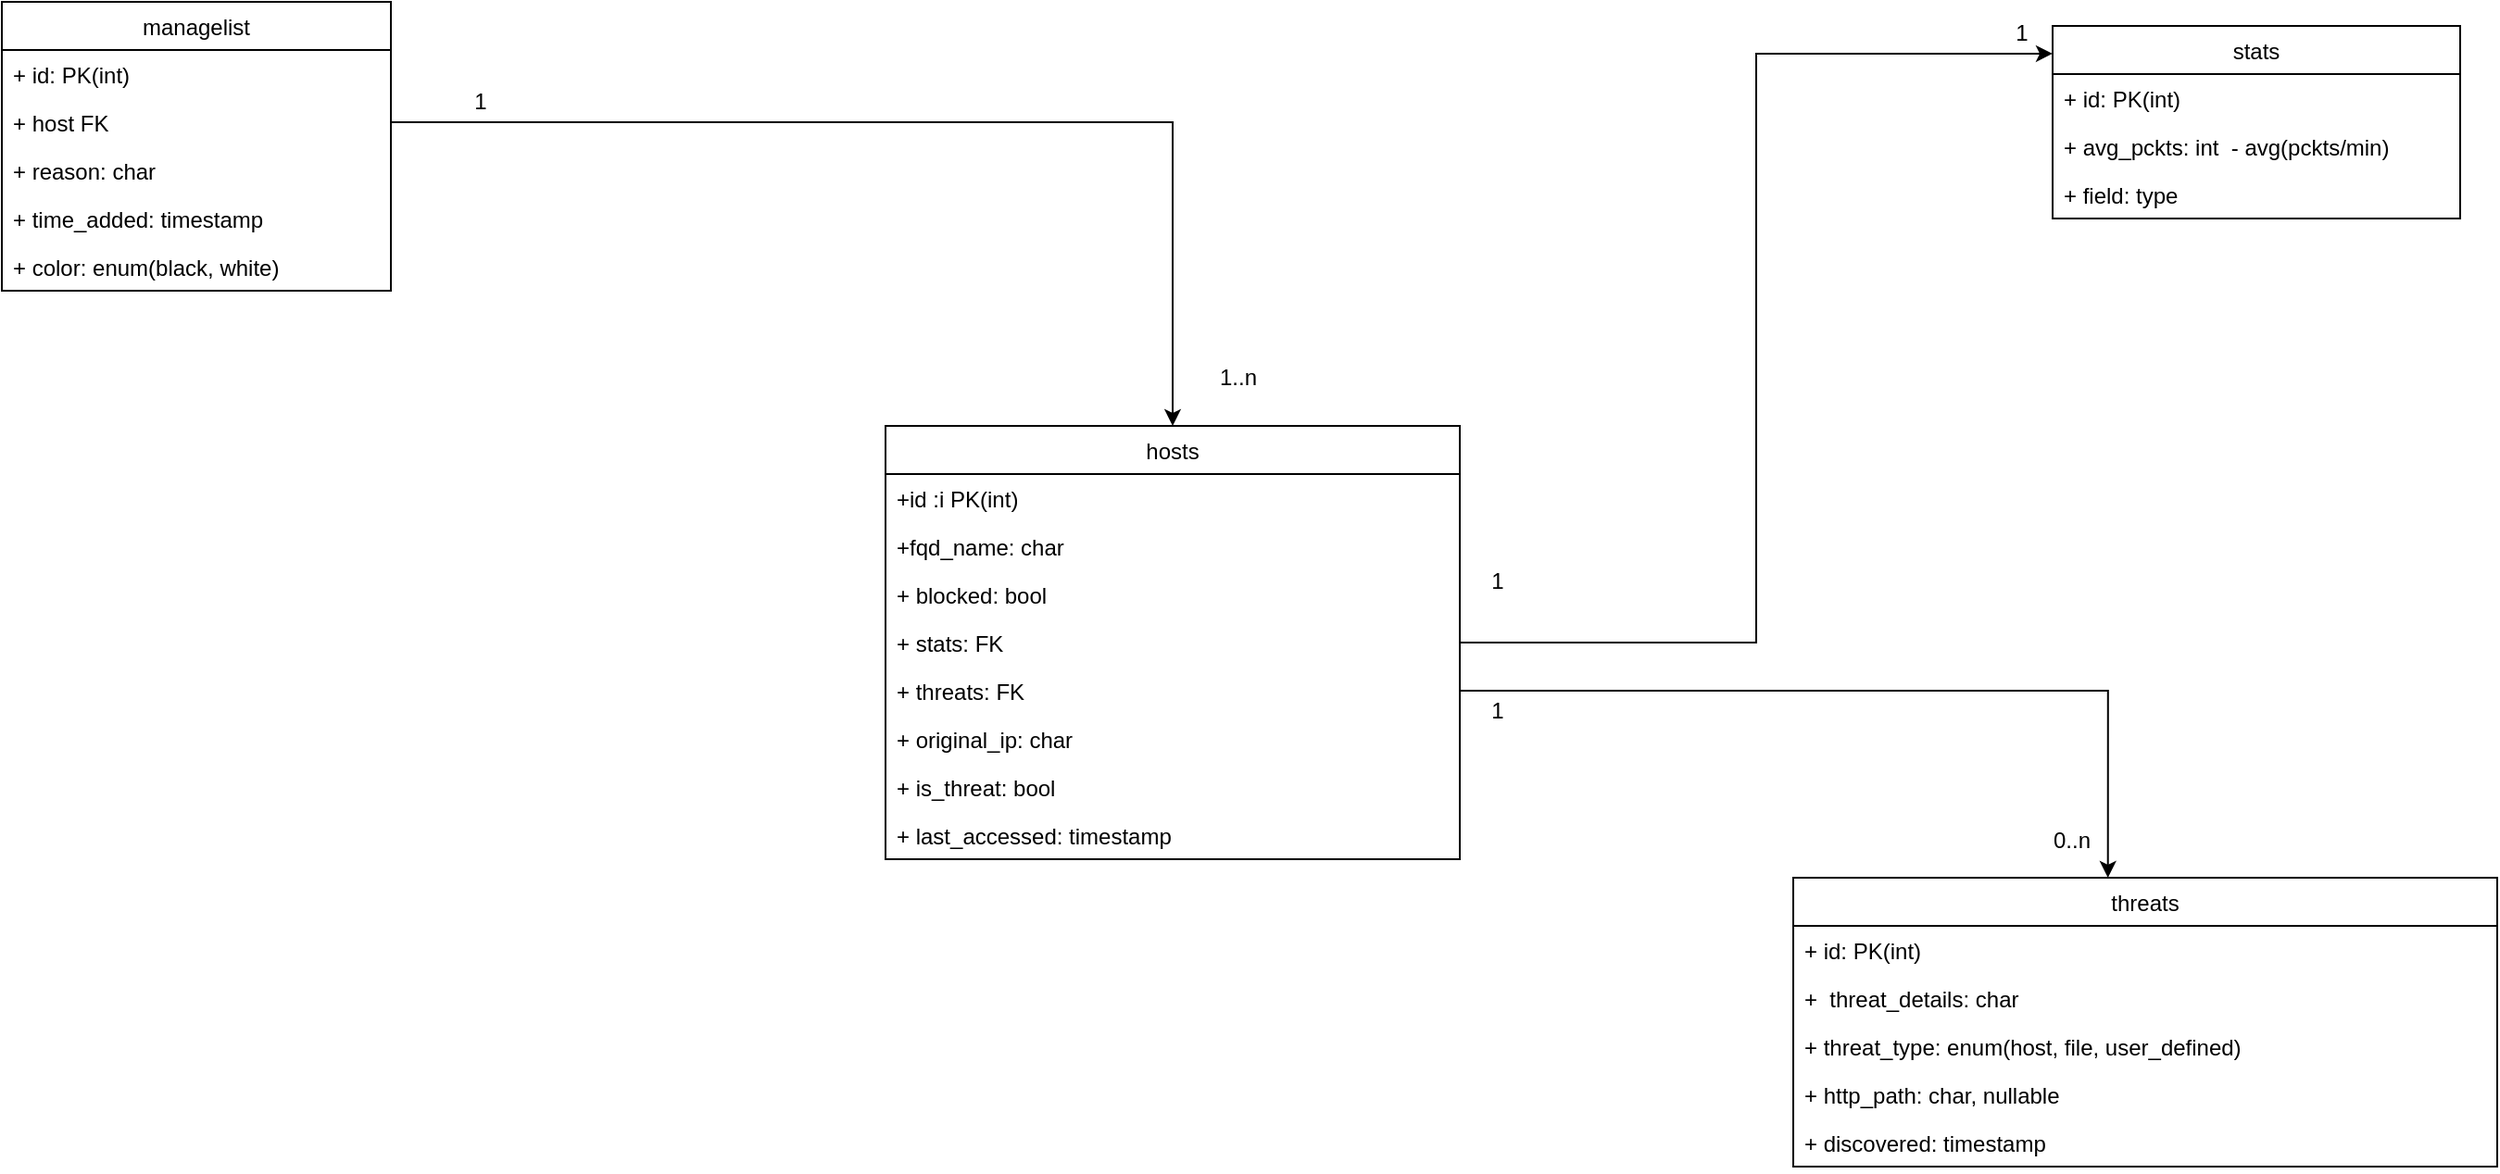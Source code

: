 <mxfile version="12.9.13" type="github">
  <diagram id="MWT13USeeJ6qSKT06YdU" name="Page-1">
    <mxGraphModel dx="2893" dy="1186" grid="1" gridSize="10" guides="1" tooltips="1" connect="1" arrows="1" fold="1" page="1" pageScale="1" pageWidth="827" pageHeight="1169" math="0" shadow="0">
      <root>
        <mxCell id="0" />
        <mxCell id="1" parent="0" />
        <mxCell id="zvz1MEoS4zydRPjngAiB-15" value="threats" style="swimlane;fontStyle=0;childLayout=stackLayout;horizontal=1;startSize=26;fillColor=none;horizontalStack=0;resizeParent=1;resizeParentMax=0;resizeLast=0;collapsible=1;marginBottom=0;" vertex="1" parent="1">
          <mxGeometry x="140" y="500" width="380" height="156" as="geometry" />
        </mxCell>
        <mxCell id="zvz1MEoS4zydRPjngAiB-16" value="+ id: PK(int)" style="text;strokeColor=none;fillColor=none;align=left;verticalAlign=top;spacingLeft=4;spacingRight=4;overflow=hidden;rotatable=0;points=[[0,0.5],[1,0.5]];portConstraint=eastwest;" vertex="1" parent="zvz1MEoS4zydRPjngAiB-15">
          <mxGeometry y="26" width="380" height="26" as="geometry" />
        </mxCell>
        <mxCell id="zvz1MEoS4zydRPjngAiB-17" value="+  threat_details: char" style="text;strokeColor=none;fillColor=none;align=left;verticalAlign=top;spacingLeft=4;spacingRight=4;overflow=hidden;rotatable=0;points=[[0,0.5],[1,0.5]];portConstraint=eastwest;" vertex="1" parent="zvz1MEoS4zydRPjngAiB-15">
          <mxGeometry y="52" width="380" height="26" as="geometry" />
        </mxCell>
        <mxCell id="zvz1MEoS4zydRPjngAiB-24" value="+ threat_type: enum(host, file, user_defined)" style="text;strokeColor=none;fillColor=none;align=left;verticalAlign=top;spacingLeft=4;spacingRight=4;overflow=hidden;rotatable=0;points=[[0,0.5],[1,0.5]];portConstraint=eastwest;" vertex="1" parent="zvz1MEoS4zydRPjngAiB-15">
          <mxGeometry y="78" width="380" height="26" as="geometry" />
        </mxCell>
        <mxCell id="zvz1MEoS4zydRPjngAiB-25" value="+ http_path: char, nullable" style="text;strokeColor=none;fillColor=none;align=left;verticalAlign=top;spacingLeft=4;spacingRight=4;overflow=hidden;rotatable=0;points=[[0,0.5],[1,0.5]];portConstraint=eastwest;" vertex="1" parent="zvz1MEoS4zydRPjngAiB-15">
          <mxGeometry y="104" width="380" height="26" as="geometry" />
        </mxCell>
        <mxCell id="zvz1MEoS4zydRPjngAiB-26" value="+ discovered: timestamp" style="text;strokeColor=none;fillColor=none;align=left;verticalAlign=top;spacingLeft=4;spacingRight=4;overflow=hidden;rotatable=0;points=[[0,0.5],[1,0.5]];portConstraint=eastwest;" vertex="1" parent="zvz1MEoS4zydRPjngAiB-15">
          <mxGeometry y="130" width="380" height="26" as="geometry" />
        </mxCell>
        <mxCell id="zvz1MEoS4zydRPjngAiB-19" style="edgeStyle=orthogonalEdgeStyle;rounded=0;orthogonalLoop=1;jettySize=auto;html=1;exitX=1;exitY=0.5;exitDx=0;exitDy=0;entryX=0.447;entryY=0;entryDx=0;entryDy=0;entryPerimeter=0;" edge="1" parent="1" source="zvz1MEoS4zydRPjngAiB-13" target="zvz1MEoS4zydRPjngAiB-15">
          <mxGeometry relative="1" as="geometry" />
        </mxCell>
        <mxCell id="zvz1MEoS4zydRPjngAiB-22" value="1" style="text;html=1;align=center;verticalAlign=middle;resizable=0;points=[];autosize=1;" vertex="1" parent="1">
          <mxGeometry x="-30" y="400" width="20" height="20" as="geometry" />
        </mxCell>
        <mxCell id="zvz1MEoS4zydRPjngAiB-23" value="0..n" style="text;html=1;align=center;verticalAlign=middle;resizable=0;points=[];autosize=1;" vertex="1" parent="1">
          <mxGeometry x="270" y="470" width="40" height="20" as="geometry" />
        </mxCell>
        <mxCell id="zvz1MEoS4zydRPjngAiB-33" value="1" style="text;html=1;align=center;verticalAlign=middle;resizable=0;points=[];autosize=1;" vertex="1" parent="1">
          <mxGeometry x="-30" y="330" width="20" height="20" as="geometry" />
        </mxCell>
        <mxCell id="zvz1MEoS4zydRPjngAiB-28" value="stats" style="swimlane;fontStyle=0;childLayout=stackLayout;horizontal=1;startSize=26;fillColor=none;horizontalStack=0;resizeParent=1;resizeParentMax=0;resizeLast=0;collapsible=1;marginBottom=0;" vertex="1" parent="1">
          <mxGeometry x="280" y="40" width="220" height="104" as="geometry" />
        </mxCell>
        <mxCell id="zvz1MEoS4zydRPjngAiB-29" value="+ id: PK(int)" style="text;strokeColor=none;fillColor=none;align=left;verticalAlign=top;spacingLeft=4;spacingRight=4;overflow=hidden;rotatable=0;points=[[0,0.5],[1,0.5]];portConstraint=eastwest;" vertex="1" parent="zvz1MEoS4zydRPjngAiB-28">
          <mxGeometry y="26" width="220" height="26" as="geometry" />
        </mxCell>
        <mxCell id="zvz1MEoS4zydRPjngAiB-30" value="+ avg_pckts: int  - avg(pckts/min)" style="text;strokeColor=none;fillColor=none;align=left;verticalAlign=top;spacingLeft=4;spacingRight=4;overflow=hidden;rotatable=0;points=[[0,0.5],[1,0.5]];portConstraint=eastwest;" vertex="1" parent="zvz1MEoS4zydRPjngAiB-28">
          <mxGeometry y="52" width="220" height="26" as="geometry" />
        </mxCell>
        <mxCell id="zvz1MEoS4zydRPjngAiB-31" value="+ field: type" style="text;strokeColor=none;fillColor=none;align=left;verticalAlign=top;spacingLeft=4;spacingRight=4;overflow=hidden;rotatable=0;points=[[0,0.5],[1,0.5]];portConstraint=eastwest;" vertex="1" parent="zvz1MEoS4zydRPjngAiB-28">
          <mxGeometry y="78" width="220" height="26" as="geometry" />
        </mxCell>
        <mxCell id="zvz1MEoS4zydRPjngAiB-34" style="edgeStyle=orthogonalEdgeStyle;rounded=0;comic=0;orthogonalLoop=1;jettySize=auto;html=1;entryX=0;entryY=0.144;entryDx=0;entryDy=0;entryPerimeter=0;" edge="1" parent="1" source="zvz1MEoS4zydRPjngAiB-12" target="zvz1MEoS4zydRPjngAiB-28">
          <mxGeometry relative="1" as="geometry" />
        </mxCell>
        <mxCell id="zvz1MEoS4zydRPjngAiB-7" value="hosts" style="swimlane;fontStyle=0;childLayout=stackLayout;horizontal=1;startSize=26;fillColor=none;horizontalStack=0;resizeParent=1;resizeParentMax=0;resizeLast=0;collapsible=1;marginBottom=0;" vertex="1" parent="1">
          <mxGeometry x="-350" y="256" width="310" height="234" as="geometry" />
        </mxCell>
        <mxCell id="zvz1MEoS4zydRPjngAiB-8" value="+id :i PK(int)" style="text;strokeColor=none;fillColor=none;align=left;verticalAlign=top;spacingLeft=4;spacingRight=4;overflow=hidden;rotatable=0;points=[[0,0.5],[1,0.5]];portConstraint=eastwest;" vertex="1" parent="zvz1MEoS4zydRPjngAiB-7">
          <mxGeometry y="26" width="310" height="26" as="geometry" />
        </mxCell>
        <mxCell id="zvz1MEoS4zydRPjngAiB-9" value="+fqd_name: char" style="text;strokeColor=none;fillColor=none;align=left;verticalAlign=top;spacingLeft=4;spacingRight=4;overflow=hidden;rotatable=0;points=[[0,0.5],[1,0.5]];portConstraint=eastwest;" vertex="1" parent="zvz1MEoS4zydRPjngAiB-7">
          <mxGeometry y="52" width="310" height="26" as="geometry" />
        </mxCell>
        <mxCell id="zvz1MEoS4zydRPjngAiB-10" value="+ blocked: bool" style="text;strokeColor=none;fillColor=none;align=left;verticalAlign=top;spacingLeft=4;spacingRight=4;overflow=hidden;rotatable=0;points=[[0,0.5],[1,0.5]];portConstraint=eastwest;" vertex="1" parent="zvz1MEoS4zydRPjngAiB-7">
          <mxGeometry y="78" width="310" height="26" as="geometry" />
        </mxCell>
        <mxCell id="zvz1MEoS4zydRPjngAiB-12" value="+ stats: FK" style="text;strokeColor=none;fillColor=none;align=left;verticalAlign=top;spacingLeft=4;spacingRight=4;overflow=hidden;rotatable=0;points=[[0,0.5],[1,0.5]];portConstraint=eastwest;" vertex="1" parent="zvz1MEoS4zydRPjngAiB-7">
          <mxGeometry y="104" width="310" height="26" as="geometry" />
        </mxCell>
        <mxCell id="zvz1MEoS4zydRPjngAiB-13" value="+ threats: FK " style="text;strokeColor=none;fillColor=none;align=left;verticalAlign=top;spacingLeft=4;spacingRight=4;overflow=hidden;rotatable=0;points=[[0,0.5],[1,0.5]];portConstraint=eastwest;" vertex="1" parent="zvz1MEoS4zydRPjngAiB-7">
          <mxGeometry y="130" width="310" height="26" as="geometry" />
        </mxCell>
        <mxCell id="zvz1MEoS4zydRPjngAiB-20" value="+ original_ip: char" style="text;strokeColor=none;fillColor=none;align=left;verticalAlign=top;spacingLeft=4;spacingRight=4;overflow=hidden;rotatable=0;points=[[0,0.5],[1,0.5]];portConstraint=eastwest;" vertex="1" parent="zvz1MEoS4zydRPjngAiB-7">
          <mxGeometry y="156" width="310" height="26" as="geometry" />
        </mxCell>
        <mxCell id="zvz1MEoS4zydRPjngAiB-21" value="+ is_threat: bool" style="text;strokeColor=none;fillColor=none;align=left;verticalAlign=top;spacingLeft=4;spacingRight=4;overflow=hidden;rotatable=0;points=[[0,0.5],[1,0.5]];portConstraint=eastwest;" vertex="1" parent="zvz1MEoS4zydRPjngAiB-7">
          <mxGeometry y="182" width="310" height="26" as="geometry" />
        </mxCell>
        <mxCell id="zvz1MEoS4zydRPjngAiB-27" value="+ last_accessed: timestamp" style="text;strokeColor=none;fillColor=none;align=left;verticalAlign=top;spacingLeft=4;spacingRight=4;overflow=hidden;rotatable=0;points=[[0,0.5],[1,0.5]];portConstraint=eastwest;" vertex="1" parent="zvz1MEoS4zydRPjngAiB-7">
          <mxGeometry y="208" width="310" height="26" as="geometry" />
        </mxCell>
        <mxCell id="zvz1MEoS4zydRPjngAiB-35" value="managelist" style="swimlane;fontStyle=0;childLayout=stackLayout;horizontal=1;startSize=26;fillColor=none;horizontalStack=0;resizeParent=1;resizeParentMax=0;resizeLast=0;collapsible=1;marginBottom=0;" vertex="1" parent="1">
          <mxGeometry x="-827" y="27" width="210" height="156" as="geometry" />
        </mxCell>
        <mxCell id="zvz1MEoS4zydRPjngAiB-36" value="+ id: PK(int)" style="text;strokeColor=none;fillColor=none;align=left;verticalAlign=top;spacingLeft=4;spacingRight=4;overflow=hidden;rotatable=0;points=[[0,0.5],[1,0.5]];portConstraint=eastwest;" vertex="1" parent="zvz1MEoS4zydRPjngAiB-35">
          <mxGeometry y="26" width="210" height="26" as="geometry" />
        </mxCell>
        <mxCell id="zvz1MEoS4zydRPjngAiB-37" value="+ host FK" style="text;strokeColor=none;fillColor=none;align=left;verticalAlign=top;spacingLeft=4;spacingRight=4;overflow=hidden;rotatable=0;points=[[0,0.5],[1,0.5]];portConstraint=eastwest;" vertex="1" parent="zvz1MEoS4zydRPjngAiB-35">
          <mxGeometry y="52" width="210" height="26" as="geometry" />
        </mxCell>
        <mxCell id="zvz1MEoS4zydRPjngAiB-38" value="+ reason: char" style="text;strokeColor=none;fillColor=none;align=left;verticalAlign=top;spacingLeft=4;spacingRight=4;overflow=hidden;rotatable=0;points=[[0,0.5],[1,0.5]];portConstraint=eastwest;" vertex="1" parent="zvz1MEoS4zydRPjngAiB-35">
          <mxGeometry y="78" width="210" height="26" as="geometry" />
        </mxCell>
        <mxCell id="zvz1MEoS4zydRPjngAiB-39" value="+ time_added: timestamp" style="text;strokeColor=none;fillColor=none;align=left;verticalAlign=top;spacingLeft=4;spacingRight=4;overflow=hidden;rotatable=0;points=[[0,0.5],[1,0.5]];portConstraint=eastwest;" vertex="1" parent="zvz1MEoS4zydRPjngAiB-35">
          <mxGeometry y="104" width="210" height="26" as="geometry" />
        </mxCell>
        <mxCell id="zvz1MEoS4zydRPjngAiB-43" value="+ color: enum(black, white) " style="text;strokeColor=none;fillColor=none;align=left;verticalAlign=top;spacingLeft=4;spacingRight=4;overflow=hidden;rotatable=0;points=[[0,0.5],[1,0.5]];portConstraint=eastwest;" vertex="1" parent="zvz1MEoS4zydRPjngAiB-35">
          <mxGeometry y="130" width="210" height="26" as="geometry" />
        </mxCell>
        <mxCell id="zvz1MEoS4zydRPjngAiB-44" style="edgeStyle=orthogonalEdgeStyle;rounded=0;comic=0;orthogonalLoop=1;jettySize=auto;html=1;" edge="1" parent="1" source="zvz1MEoS4zydRPjngAiB-37" target="zvz1MEoS4zydRPjngAiB-7">
          <mxGeometry relative="1" as="geometry" />
        </mxCell>
        <mxCell id="zvz1MEoS4zydRPjngAiB-46" value="1" style="text;html=1;align=center;verticalAlign=middle;resizable=0;points=[];autosize=1;" vertex="1" parent="1">
          <mxGeometry x="253" y="34" width="20" height="20" as="geometry" />
        </mxCell>
        <mxCell id="zvz1MEoS4zydRPjngAiB-47" value="1" style="text;html=1;align=center;verticalAlign=middle;resizable=0;points=[];autosize=1;" vertex="1" parent="1">
          <mxGeometry x="-579" y="71" width="20" height="20" as="geometry" />
        </mxCell>
        <mxCell id="zvz1MEoS4zydRPjngAiB-48" value="1..n" style="text;html=1;align=center;verticalAlign=middle;resizable=0;points=[];autosize=1;" vertex="1" parent="1">
          <mxGeometry x="-180" y="220" width="40" height="20" as="geometry" />
        </mxCell>
      </root>
    </mxGraphModel>
  </diagram>
</mxfile>
